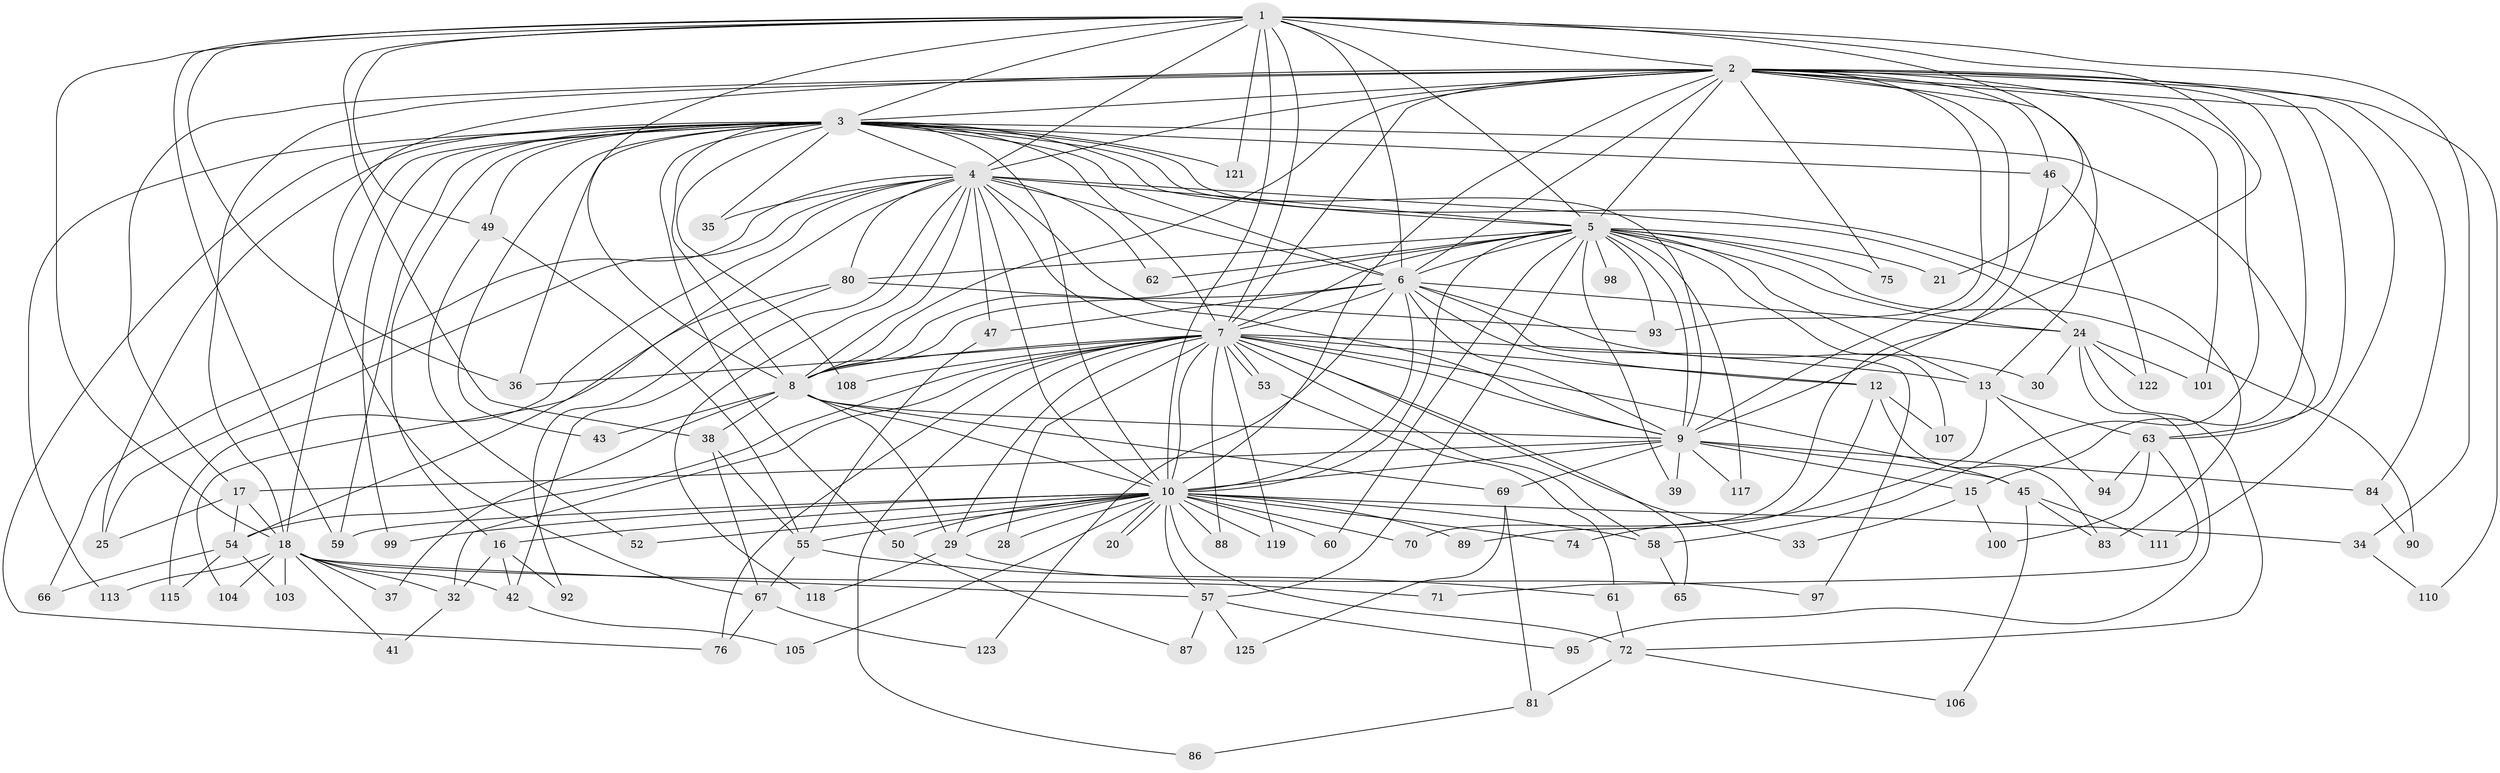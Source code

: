 // original degree distribution, {16: 0.008, 21: 0.008, 26: 0.016, 18: 0.008, 24: 0.008, 15: 0.016, 19: 0.008, 33: 0.008, 4: 0.096, 5: 0.096, 6: 0.032, 2: 0.536, 9: 0.008, 3: 0.144, 8: 0.008}
// Generated by graph-tools (version 1.1) at 2025/11/02/27/25 16:11:01]
// undirected, 95 vertices, 235 edges
graph export_dot {
graph [start="1"]
  node [color=gray90,style=filled];
  1 [super="+27"];
  2 [super="+31"];
  3 [super="+51"];
  4 [super="+22"];
  5 [super="+11"];
  6 [super="+19"];
  7 [super="+44"];
  8 [super="+112"];
  9 [super="+102"];
  10 [super="+14"];
  12;
  13 [super="+79"];
  15;
  16;
  17 [super="+26"];
  18 [super="+23"];
  20;
  21;
  24 [super="+48"];
  25 [super="+96"];
  28;
  29 [super="+40"];
  30;
  32;
  33;
  34;
  35;
  36 [super="+56"];
  37;
  38 [super="+120"];
  39;
  41;
  42 [super="+64"];
  43;
  45 [super="+85"];
  46;
  47;
  49;
  50;
  52;
  53;
  54 [super="+77"];
  55 [super="+68"];
  57 [super="+91"];
  58 [super="+116"];
  59 [super="+114"];
  60;
  61;
  62;
  63;
  65;
  66;
  67 [super="+78"];
  69 [super="+73"];
  70;
  71;
  72 [super="+82"];
  74;
  75;
  76 [super="+109"];
  80 [super="+124"];
  81;
  83;
  84;
  86;
  87;
  88;
  89;
  90;
  92;
  93;
  94;
  95;
  97;
  98;
  99;
  100;
  101;
  103;
  104;
  105;
  106;
  107;
  108;
  110;
  111;
  113;
  115;
  117;
  118;
  119;
  121;
  122;
  123;
  125;
  1 -- 2;
  1 -- 3;
  1 -- 4;
  1 -- 5 [weight=2];
  1 -- 6;
  1 -- 7;
  1 -- 8;
  1 -- 9;
  1 -- 10;
  1 -- 18;
  1 -- 21;
  1 -- 34;
  1 -- 36;
  1 -- 38;
  1 -- 59;
  1 -- 121;
  1 -- 49;
  2 -- 3 [weight=2];
  2 -- 4;
  2 -- 5;
  2 -- 6;
  2 -- 7;
  2 -- 8;
  2 -- 9;
  2 -- 10;
  2 -- 15;
  2 -- 17;
  2 -- 46;
  2 -- 58;
  2 -- 63;
  2 -- 93;
  2 -- 101;
  2 -- 110;
  2 -- 111;
  2 -- 18;
  2 -- 67;
  2 -- 84;
  2 -- 75;
  2 -- 13;
  3 -- 4;
  3 -- 5;
  3 -- 6 [weight=2];
  3 -- 7;
  3 -- 8;
  3 -- 9;
  3 -- 10;
  3 -- 16;
  3 -- 18;
  3 -- 25;
  3 -- 35;
  3 -- 36;
  3 -- 43;
  3 -- 46;
  3 -- 49;
  3 -- 50;
  3 -- 59;
  3 -- 63;
  3 -- 83;
  3 -- 108;
  3 -- 113;
  3 -- 121;
  3 -- 99;
  3 -- 76;
  4 -- 5;
  4 -- 6;
  4 -- 7;
  4 -- 8;
  4 -- 9;
  4 -- 10 [weight=2];
  4 -- 24;
  4 -- 42;
  4 -- 47;
  4 -- 62;
  4 -- 80;
  4 -- 115;
  4 -- 118;
  4 -- 66;
  4 -- 35;
  4 -- 54;
  4 -- 25;
  5 -- 6;
  5 -- 7;
  5 -- 8;
  5 -- 9 [weight=2];
  5 -- 10;
  5 -- 13;
  5 -- 21;
  5 -- 39;
  5 -- 57;
  5 -- 60;
  5 -- 62;
  5 -- 75;
  5 -- 80;
  5 -- 93;
  5 -- 98 [weight=2];
  5 -- 107;
  5 -- 117;
  5 -- 90;
  5 -- 24;
  6 -- 7;
  6 -- 8;
  6 -- 9;
  6 -- 10;
  6 -- 12;
  6 -- 24;
  6 -- 30;
  6 -- 47;
  6 -- 97;
  6 -- 123;
  7 -- 8 [weight=2];
  7 -- 9;
  7 -- 10 [weight=2];
  7 -- 12;
  7 -- 13;
  7 -- 28;
  7 -- 33;
  7 -- 45;
  7 -- 53;
  7 -- 53;
  7 -- 54;
  7 -- 76;
  7 -- 86;
  7 -- 88;
  7 -- 108;
  7 -- 36;
  7 -- 32;
  7 -- 65;
  7 -- 119;
  7 -- 29;
  7 -- 58;
  8 -- 9;
  8 -- 10;
  8 -- 29;
  8 -- 37;
  8 -- 38;
  8 -- 43;
  8 -- 69;
  9 -- 10 [weight=2];
  9 -- 15;
  9 -- 17;
  9 -- 39;
  9 -- 45;
  9 -- 69 [weight=2];
  9 -- 84;
  9 -- 117;
  10 -- 16;
  10 -- 20;
  10 -- 20;
  10 -- 28;
  10 -- 29;
  10 -- 34;
  10 -- 50;
  10 -- 52;
  10 -- 55;
  10 -- 57;
  10 -- 58;
  10 -- 59;
  10 -- 60;
  10 -- 70;
  10 -- 72;
  10 -- 74;
  10 -- 88;
  10 -- 89;
  10 -- 99;
  10 -- 105;
  10 -- 119;
  12 -- 83;
  12 -- 89;
  12 -- 107;
  13 -- 74;
  13 -- 94;
  13 -- 63;
  15 -- 33;
  15 -- 100;
  16 -- 32;
  16 -- 42;
  16 -- 92;
  17 -- 25;
  17 -- 54;
  17 -- 18;
  18 -- 32;
  18 -- 37;
  18 -- 41;
  18 -- 71;
  18 -- 113;
  18 -- 42;
  18 -- 103;
  18 -- 104;
  18 -- 57;
  24 -- 30;
  24 -- 95;
  24 -- 101;
  24 -- 122;
  24 -- 72;
  29 -- 97;
  29 -- 118;
  32 -- 41;
  34 -- 110;
  38 -- 67;
  38 -- 55;
  42 -- 105;
  45 -- 106;
  45 -- 111;
  45 -- 83;
  46 -- 70;
  46 -- 122;
  47 -- 55;
  49 -- 52;
  49 -- 55;
  50 -- 87;
  53 -- 61;
  54 -- 66;
  54 -- 115;
  54 -- 103;
  55 -- 61;
  55 -- 67;
  57 -- 87;
  57 -- 95;
  57 -- 125;
  58 -- 65;
  61 -- 72;
  63 -- 71;
  63 -- 94;
  63 -- 100;
  67 -- 123;
  67 -- 76;
  69 -- 81;
  69 -- 125;
  72 -- 81;
  72 -- 106;
  80 -- 92;
  80 -- 104;
  80 -- 93;
  81 -- 86;
  84 -- 90;
}
